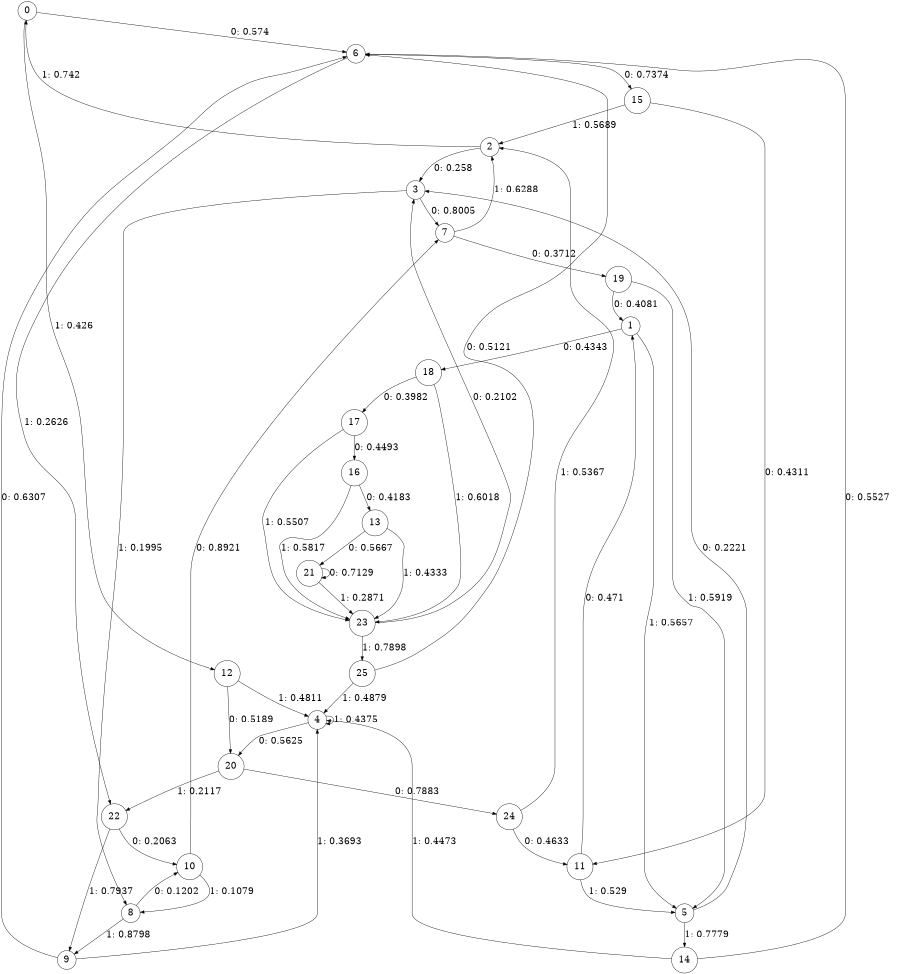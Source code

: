 digraph "ch20randomL9" {
size = "6,8.5";
ratio = "fill";
node [shape = circle];
node [fontsize = 24];
edge [fontsize = 24];
0 -> 6 [label = "0: 0.574    "];
0 -> 12 [label = "1: 0.426    "];
1 -> 18 [label = "0: 0.4343   "];
1 -> 5 [label = "1: 0.5657   "];
2 -> 3 [label = "0: 0.258    "];
2 -> 0 [label = "1: 0.742    "];
3 -> 7 [label = "0: 0.8005   "];
3 -> 8 [label = "1: 0.1995   "];
4 -> 20 [label = "0: 0.5625   "];
4 -> 4 [label = "1: 0.4375   "];
5 -> 3 [label = "0: 0.2221   "];
5 -> 14 [label = "1: 0.7779   "];
6 -> 15 [label = "0: 0.7374   "];
6 -> 22 [label = "1: 0.2626   "];
7 -> 19 [label = "0: 0.3712   "];
7 -> 2 [label = "1: 0.6288   "];
8 -> 10 [label = "0: 0.1202   "];
8 -> 9 [label = "1: 0.8798   "];
9 -> 6 [label = "0: 0.6307   "];
9 -> 4 [label = "1: 0.3693   "];
10 -> 7 [label = "0: 0.8921   "];
10 -> 8 [label = "1: 0.1079   "];
11 -> 1 [label = "0: 0.471    "];
11 -> 5 [label = "1: 0.529    "];
12 -> 20 [label = "0: 0.5189   "];
12 -> 4 [label = "1: 0.4811   "];
13 -> 21 [label = "0: 0.5667   "];
13 -> 23 [label = "1: 0.4333   "];
14 -> 6 [label = "0: 0.5527   "];
14 -> 4 [label = "1: 0.4473   "];
15 -> 11 [label = "0: 0.4311   "];
15 -> 2 [label = "1: 0.5689   "];
16 -> 13 [label = "0: 0.4183   "];
16 -> 23 [label = "1: 0.5817   "];
17 -> 16 [label = "0: 0.4493   "];
17 -> 23 [label = "1: 0.5507   "];
18 -> 17 [label = "0: 0.3982   "];
18 -> 23 [label = "1: 0.6018   "];
19 -> 1 [label = "0: 0.4081   "];
19 -> 5 [label = "1: 0.5919   "];
20 -> 24 [label = "0: 0.7883   "];
20 -> 22 [label = "1: 0.2117   "];
21 -> 21 [label = "0: 0.7129   "];
21 -> 23 [label = "1: 0.2871   "];
22 -> 10 [label = "0: 0.2063   "];
22 -> 9 [label = "1: 0.7937   "];
23 -> 3 [label = "0: 0.2102   "];
23 -> 25 [label = "1: 0.7898   "];
24 -> 11 [label = "0: 0.4633   "];
24 -> 2 [label = "1: 0.5367   "];
25 -> 6 [label = "0: 0.5121   "];
25 -> 4 [label = "1: 0.4879   "];
}